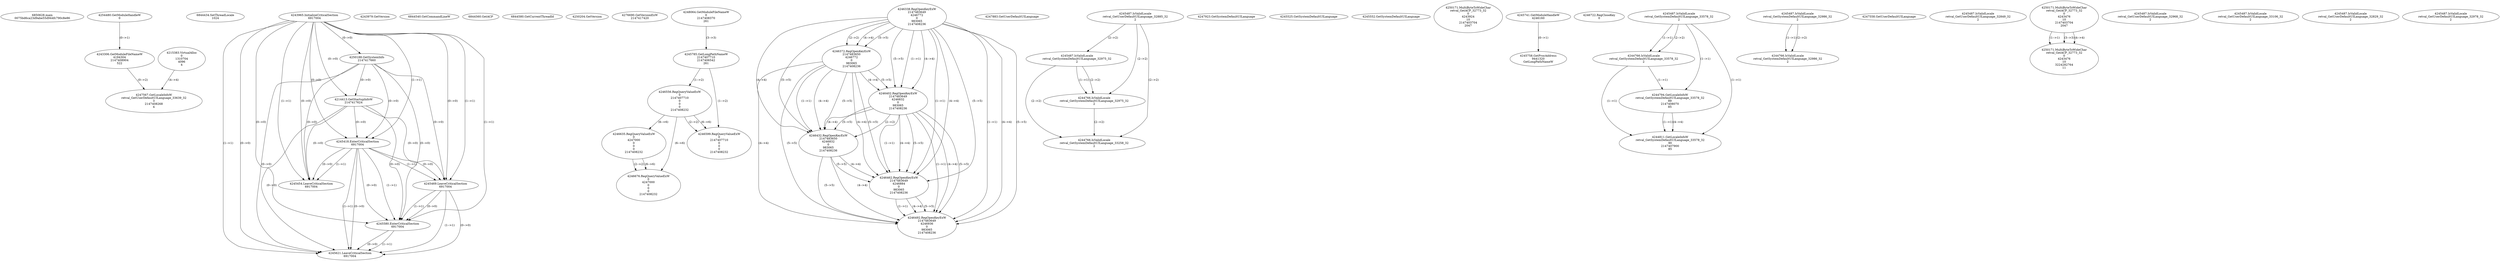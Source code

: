 // Global SCDG with merge call
digraph {
	0 [label="6850628.main
0075bd6ca23d9abe55d944fc790c8e86"]
	1 [label="4254480.GetModuleHandleW
0"]
	2 [label="6844434.SetThreadLocale
1024"]
	3 [label="4243965.InitializeCriticalSection
6917004"]
	4 [label="4243979.GetVersion
"]
	5 [label="4250188.GetSystemInfo
2147417660"]
	3 -> 5 [label="(0-->0)"]
	6 [label="6844540.GetCommandLineW
"]
	7 [label="4214413.GetStartupInfoW
2147417624"]
	3 -> 7 [label="(0-->0)"]
	5 -> 7 [label="(0-->0)"]
	8 [label="6844560.GetACP
"]
	9 [label="6844580.GetCurrentThreadId
"]
	10 [label="4250204.GetVersion
"]
	11 [label="4276690.GetVersionExW
2147417420"]
	12 [label="4243306.GetModuleFileNameW
4194304
2147408904
522"]
	1 -> 12 [label="(0-->1)"]
	13 [label="4248064.GetModuleFileNameW
0
2147408370
261"]
	14 [label="4215383.VirtualAlloc
0
1310704
4096
4"]
	15 [label="4246338.RegOpenKeyExW
2147483649
4246772
0
983065
2147408236"]
	16 [label="4246372.RegOpenKeyExW
2147483650
4246772
0
983065
2147408236"]
	15 -> 16 [label="(2-->2)"]
	15 -> 16 [label="(4-->4)"]
	15 -> 16 [label="(5-->5)"]
	17 [label="4246402.RegOpenKeyExW
2147483649
4246832
0
983065
2147408236"]
	15 -> 17 [label="(1-->1)"]
	15 -> 17 [label="(4-->4)"]
	16 -> 17 [label="(4-->4)"]
	15 -> 17 [label="(5-->5)"]
	16 -> 17 [label="(5-->5)"]
	18 [label="4246432.RegOpenKeyExW
2147483650
4246832
0
983065
2147408236"]
	16 -> 18 [label="(1-->1)"]
	17 -> 18 [label="(2-->2)"]
	15 -> 18 [label="(4-->4)"]
	16 -> 18 [label="(4-->4)"]
	17 -> 18 [label="(4-->4)"]
	15 -> 18 [label="(5-->5)"]
	16 -> 18 [label="(5-->5)"]
	17 -> 18 [label="(5-->5)"]
	19 [label="4246462.RegOpenKeyExW
2147483649
4246884
0
983065
2147408236"]
	15 -> 19 [label="(1-->1)"]
	17 -> 19 [label="(1-->1)"]
	15 -> 19 [label="(4-->4)"]
	16 -> 19 [label="(4-->4)"]
	17 -> 19 [label="(4-->4)"]
	18 -> 19 [label="(4-->4)"]
	15 -> 19 [label="(5-->5)"]
	16 -> 19 [label="(5-->5)"]
	17 -> 19 [label="(5-->5)"]
	18 -> 19 [label="(5-->5)"]
	20 [label="4246492.RegOpenKeyExW
2147483649
4246936
0
983065
2147408236"]
	15 -> 20 [label="(1-->1)"]
	17 -> 20 [label="(1-->1)"]
	19 -> 20 [label="(1-->1)"]
	15 -> 20 [label="(4-->4)"]
	16 -> 20 [label="(4-->4)"]
	17 -> 20 [label="(4-->4)"]
	18 -> 20 [label="(4-->4)"]
	19 -> 20 [label="(4-->4)"]
	15 -> 20 [label="(5-->5)"]
	16 -> 20 [label="(5-->5)"]
	17 -> 20 [label="(5-->5)"]
	18 -> 20 [label="(5-->5)"]
	19 -> 20 [label="(5-->5)"]
	21 [label="4247883.GetUserDefaultUILanguage
"]
	22 [label="4245418.EnterCriticalSection
6917004"]
	3 -> 22 [label="(1-->1)"]
	3 -> 22 [label="(0-->0)"]
	5 -> 22 [label="(0-->0)"]
	7 -> 22 [label="(0-->0)"]
	23 [label="4245469.LeaveCriticalSection
6917004"]
	3 -> 23 [label="(1-->1)"]
	22 -> 23 [label="(1-->1)"]
	3 -> 23 [label="(0-->0)"]
	5 -> 23 [label="(0-->0)"]
	7 -> 23 [label="(0-->0)"]
	22 -> 23 [label="(0-->0)"]
	24 [label="4245487.IsValidLocale
retval_GetUserDefaultUILanguage_32885_32
2"]
	25 [label="4245580.EnterCriticalSection
6917004"]
	3 -> 25 [label="(1-->1)"]
	22 -> 25 [label="(1-->1)"]
	23 -> 25 [label="(1-->1)"]
	3 -> 25 [label="(0-->0)"]
	5 -> 25 [label="(0-->0)"]
	7 -> 25 [label="(0-->0)"]
	22 -> 25 [label="(0-->0)"]
	23 -> 25 [label="(0-->0)"]
	26 [label="4245621.LeaveCriticalSection
6917004"]
	3 -> 26 [label="(1-->1)"]
	22 -> 26 [label="(1-->1)"]
	23 -> 26 [label="(1-->1)"]
	25 -> 26 [label="(1-->1)"]
	3 -> 26 [label="(0-->0)"]
	5 -> 26 [label="(0-->0)"]
	7 -> 26 [label="(0-->0)"]
	22 -> 26 [label="(0-->0)"]
	23 -> 26 [label="(0-->0)"]
	25 -> 26 [label="(0-->0)"]
	27 [label="4247923.GetSystemDefaultUILanguage
"]
	28 [label="4245487.IsValidLocale
retval_GetSystemDefaultUILanguage_32975_32
2"]
	24 -> 28 [label="(2-->2)"]
	29 [label="4244766.IsValidLocale
retval_GetSystemDefaultUILanguage_32975_32
2"]
	28 -> 29 [label="(1-->1)"]
	24 -> 29 [label="(2-->2)"]
	28 -> 29 [label="(2-->2)"]
	30 [label="4245525.GetSystemDefaultUILanguage
"]
	31 [label="4245552.GetSystemDefaultUILanguage
"]
	32 [label="4244766.IsValidLocale
retval_GetSystemDefaultUILanguage_33258_32
2"]
	24 -> 32 [label="(2-->2)"]
	28 -> 32 [label="(2-->2)"]
	29 -> 32 [label="(2-->2)"]
	33 [label="4250171.MultiByteToWideChar
retval_GetACP_32773_32
0
4243924
10
2147403704
2047"]
	34 [label="4245741.GetModuleHandleW
4246160"]
	35 [label="4245758.GetProcAddress
9441320
GetLongPathNameW"]
	34 -> 35 [label="(0-->1)"]
	36 [label="4245785.GetLongPathNameW
2147407710
2147406542
261"]
	13 -> 36 [label="(3-->3)"]
	37 [label="4246556.RegQueryValueExW
0
2147407710
0
0
0
2147408232"]
	36 -> 37 [label="(1-->2)"]
	38 [label="4246635.RegQueryValueExW
0
4247000
0
0
0
2147408232"]
	37 -> 38 [label="(6-->6)"]
	39 [label="4246676.RegQueryValueExW
0
4247000
0
0
0
2147408232"]
	38 -> 39 [label="(2-->2)"]
	37 -> 39 [label="(6-->6)"]
	38 -> 39 [label="(6-->6)"]
	40 [label="4246722.RegCloseKey
0"]
	41 [label="4245454.LeaveCriticalSection
6917004"]
	3 -> 41 [label="(1-->1)"]
	22 -> 41 [label="(1-->1)"]
	3 -> 41 [label="(0-->0)"]
	5 -> 41 [label="(0-->0)"]
	7 -> 41 [label="(0-->0)"]
	22 -> 41 [label="(0-->0)"]
	42 [label="4245487.IsValidLocale
retval_GetSystemDefaultUILanguage_33578_32
2"]
	43 [label="4244766.IsValidLocale
retval_GetSystemDefaultUILanguage_33578_32
2"]
	42 -> 43 [label="(1-->1)"]
	42 -> 43 [label="(2-->2)"]
	44 [label="4244794.GetLocaleInfoW
retval_GetSystemDefaultUILanguage_33578_32
89
2147408070
85"]
	42 -> 44 [label="(1-->1)"]
	43 -> 44 [label="(1-->1)"]
	45 [label="4244811.GetLocaleInfoW
retval_GetSystemDefaultUILanguage_33578_32
90
2147407900
85"]
	42 -> 45 [label="(1-->1)"]
	43 -> 45 [label="(1-->1)"]
	44 -> 45 [label="(1-->1)"]
	44 -> 45 [label="(4-->4)"]
	46 [label="4245487.IsValidLocale
retval_GetSystemDefaultUILanguage_32986_32
2"]
	47 [label="4244766.IsValidLocale
retval_GetSystemDefaultUILanguage_32986_32
2"]
	46 -> 47 [label="(1-->1)"]
	46 -> 47 [label="(2-->2)"]
	48 [label="4247558.GetUserDefaultUILanguage
"]
	49 [label="4247567.GetLocaleInfoW
retval_GetUserDefaultUILanguage_33639_32
3
2147408268
4"]
	12 -> 49 [label="(0-->2)"]
	14 -> 49 [label="(4-->4)"]
	50 [label="4245487.IsValidLocale
retval_GetUserDefaultUILanguage_32849_32
2"]
	51 [label="4250171.MultiByteToWideChar
retval_GetACP_32773_32
0
4243476
10
2147403704
2047"]
	52 [label="4250171.MultiByteToWideChar
retval_GetACP_32773_32
0
4243476
10
3224282764
11"]
	51 -> 52 [label="(1-->1)"]
	51 -> 52 [label="(3-->3)"]
	51 -> 52 [label="(4-->4)"]
	53 [label="4245487.IsValidLocale
retval_GetUserDefaultUILanguage_32968_32
2"]
	54 [label="4246599.RegQueryValueExW
0
2147407710
0
0
0
2147408232"]
	36 -> 54 [label="(1-->2)"]
	37 -> 54 [label="(2-->2)"]
	37 -> 54 [label="(6-->6)"]
	55 [label="4245487.IsValidLocale
retval_GetUserDefaultUILanguage_33106_32
2"]
	56 [label="4245487.IsValidLocale
retval_GetUserDefaultUILanguage_32829_32
2"]
	57 [label="4245487.IsValidLocale
retval_GetUserDefaultUILanguage_32978_32
2"]
}
